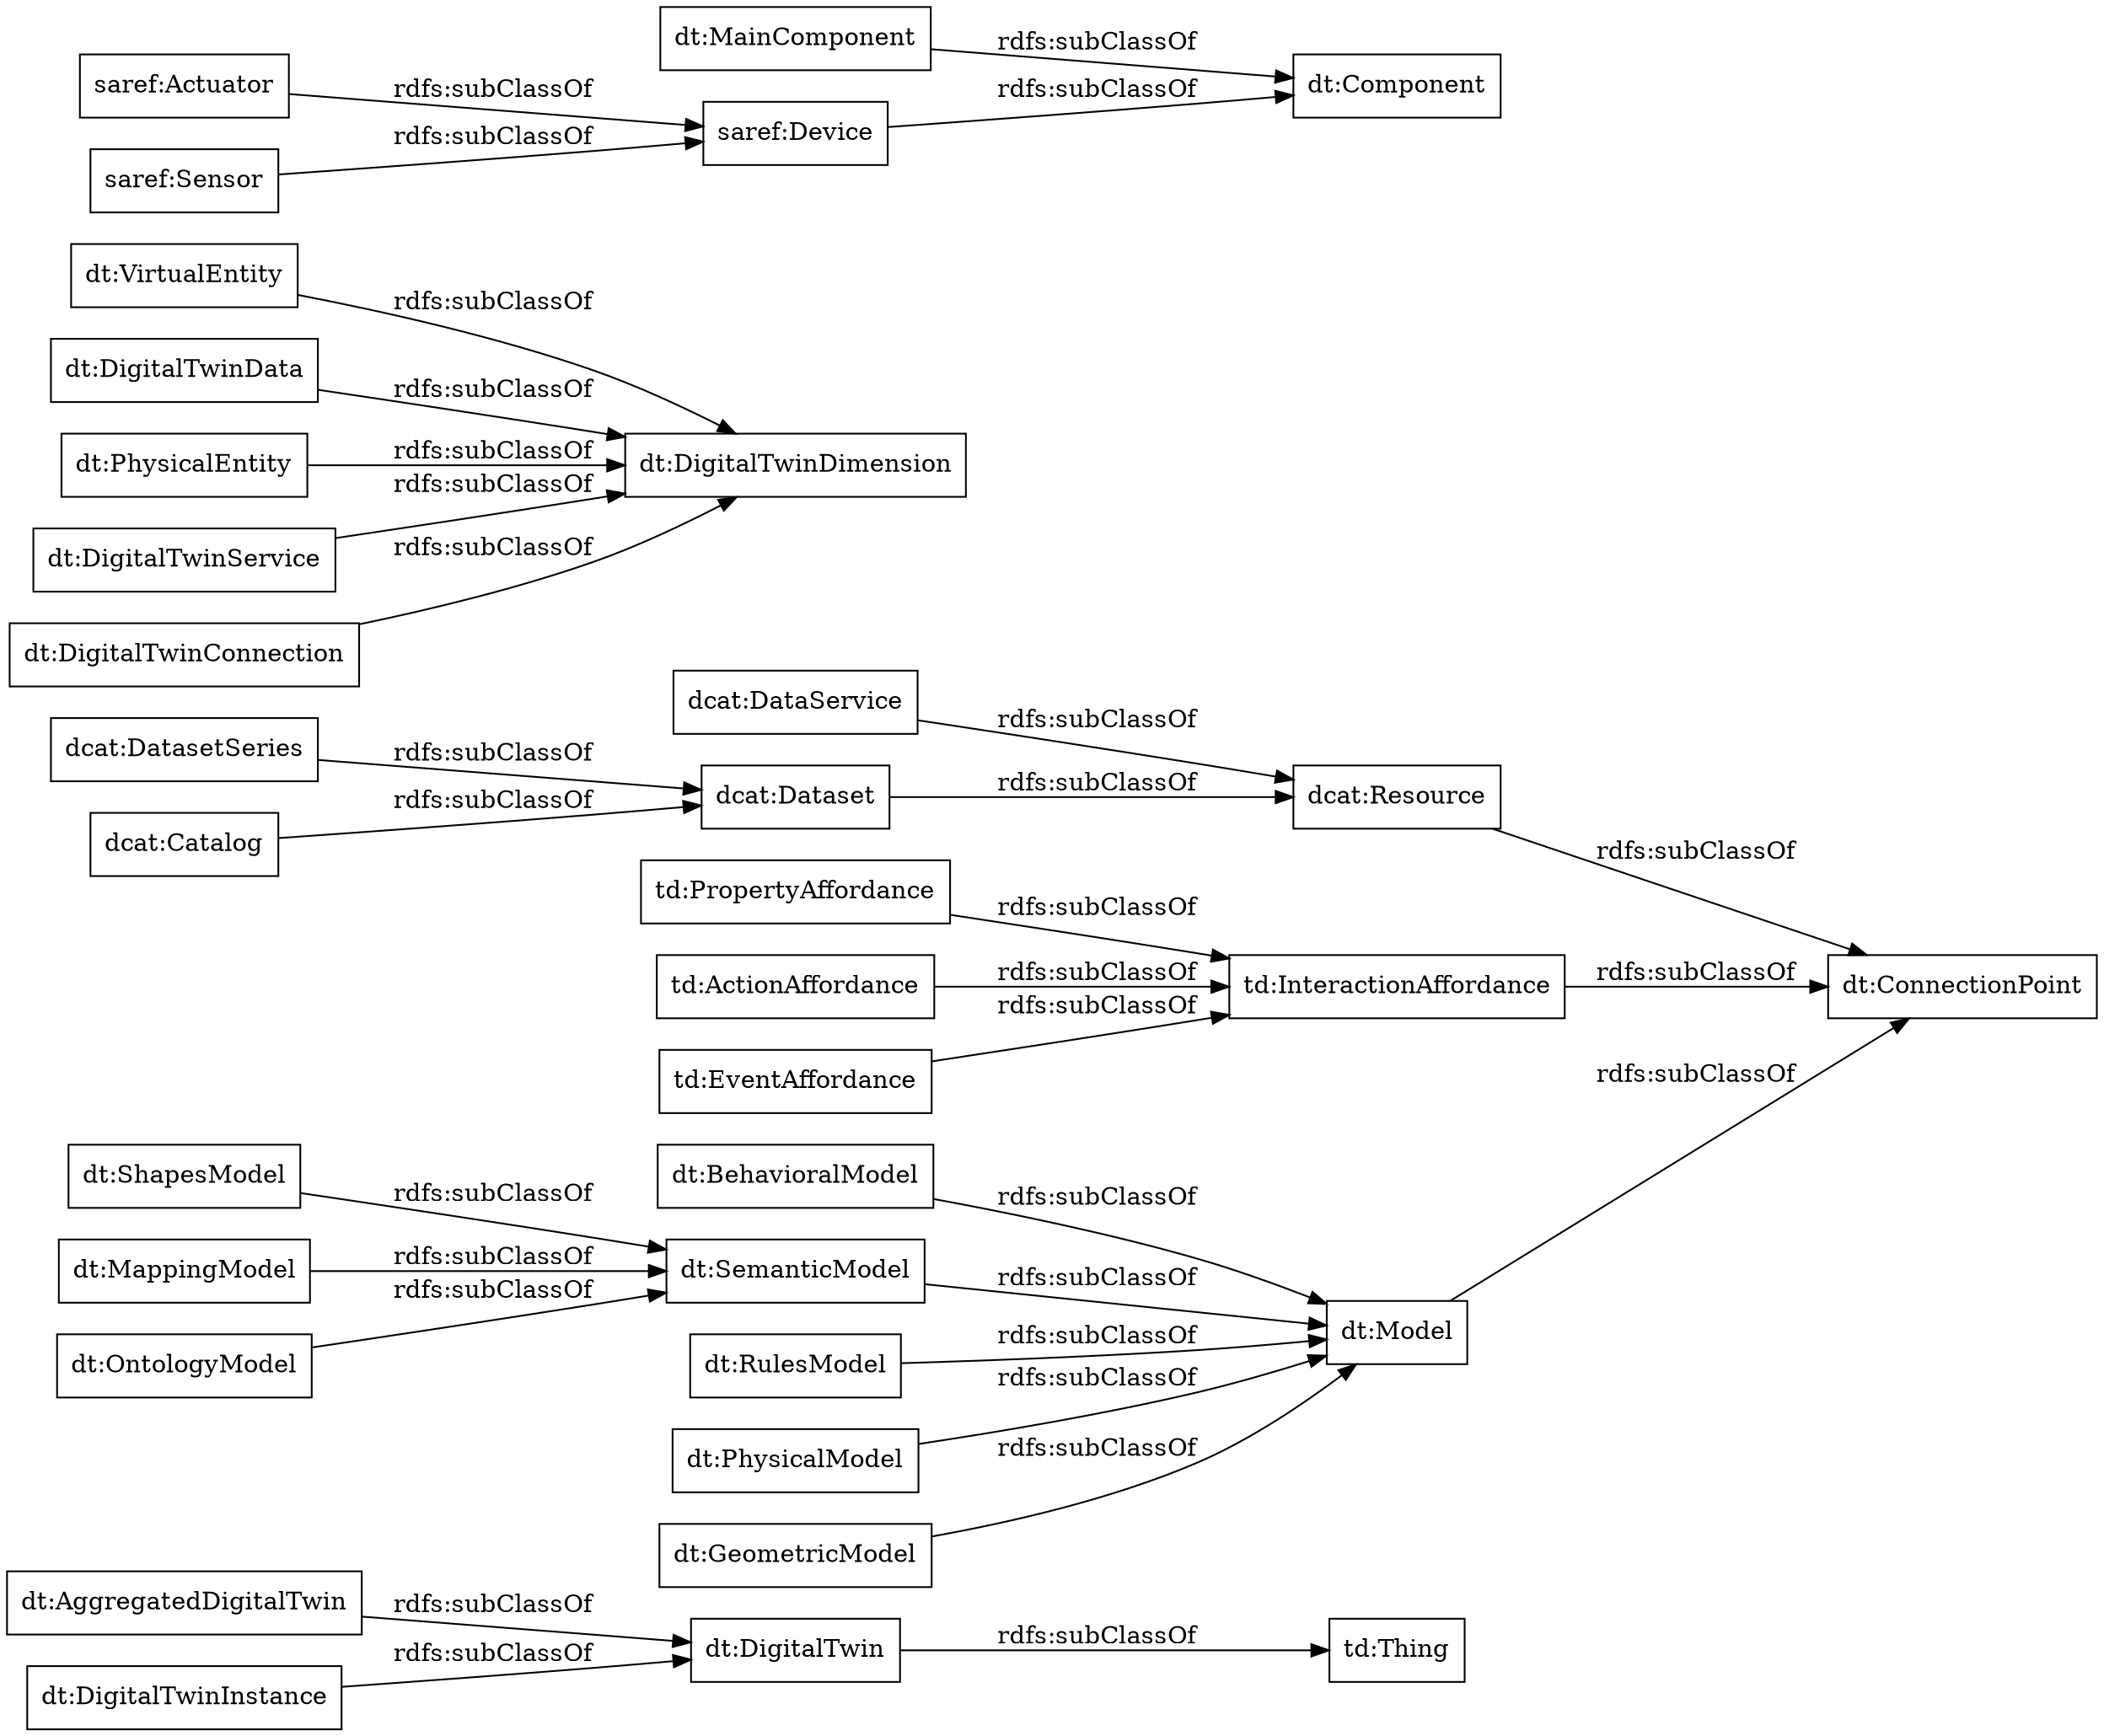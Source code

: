 digraph ar2dtool_diagram { 
rankdir=LR;
size="1000"
node [shape = rectangle, color="black"]; "dt:DigitalTwin" "dt:BehavioralModel" "td:Thing" "dt:VirtualEntity" "dcat:DataService" "dt:OntologyModel" "dt:ShapesModel" "td:ActionAffordance" "dt:MappingModel" "dt:DigitalTwinData" "dt:DigitalTwinDimension" "dcat:Resource" "dt:RulesModel" "dcat:Catalog" "saref:Device" "td:EventAffordance" "dt:AggregatedDigitalTwin" "dt:MainComponent" "td:PropertyAffordance" "dt:PhysicalModel" "dt:ConnectionPoint" "td:InteractionAffordance" "dt:GeometricModel" "dcat:DatasetSeries" "dt:PhysicalEntity" "saref:Actuator" "dt:Model" "dt:DigitalTwinService" "dt:SemanticModel" "dt:DigitalTwinInstance" "dt:DigitalTwinConnection" "dcat:Dataset" "saref:Sensor" "dt:Component" ; /*classes style*/
	"dt:DigitalTwinInstance" -> "dt:DigitalTwin" [ label = "rdfs:subClassOf" ];
	"dcat:DatasetSeries" -> "dcat:Dataset" [ label = "rdfs:subClassOf" ];
	"dt:BehavioralModel" -> "dt:Model" [ label = "rdfs:subClassOf" ];
	"dt:PhysicalEntity" -> "dt:DigitalTwinDimension" [ label = "rdfs:subClassOf" ];
	"td:EventAffordance" -> "td:InteractionAffordance" [ label = "rdfs:subClassOf" ];
	"dt:OntologyModel" -> "dt:SemanticModel" [ label = "rdfs:subClassOf" ];
	"dt:PhysicalModel" -> "dt:Model" [ label = "rdfs:subClassOf" ];
	"dcat:Catalog" -> "dcat:Dataset" [ label = "rdfs:subClassOf" ];
	"saref:Actuator" -> "saref:Device" [ label = "rdfs:subClassOf" ];
	"dt:VirtualEntity" -> "dt:DigitalTwinDimension" [ label = "rdfs:subClassOf" ];
	"saref:Device" -> "dt:Component" [ label = "rdfs:subClassOf" ];
	"dt:DigitalTwinConnection" -> "dt:DigitalTwinDimension" [ label = "rdfs:subClassOf" ];
	"saref:Sensor" -> "saref:Device" [ label = "rdfs:subClassOf" ];
	"dt:DigitalTwinService" -> "dt:DigitalTwinDimension" [ label = "rdfs:subClassOf" ];
	"dt:DigitalTwin" -> "td:Thing" [ label = "rdfs:subClassOf" ];
	"dt:MainComponent" -> "dt:Component" [ label = "rdfs:subClassOf" ];
	"dcat:Resource" -> "dt:ConnectionPoint" [ label = "rdfs:subClassOf" ];
	"dt:AggregatedDigitalTwin" -> "dt:DigitalTwin" [ label = "rdfs:subClassOf" ];
	"dt:ShapesModel" -> "dt:SemanticModel" [ label = "rdfs:subClassOf" ];
	"dt:Model" -> "dt:ConnectionPoint" [ label = "rdfs:subClassOf" ];
	"dt:DigitalTwinData" -> "dt:DigitalTwinDimension" [ label = "rdfs:subClassOf" ];
	"dt:MappingModel" -> "dt:SemanticModel" [ label = "rdfs:subClassOf" ];
	"dcat:Dataset" -> "dcat:Resource" [ label = "rdfs:subClassOf" ];
	"td:PropertyAffordance" -> "td:InteractionAffordance" [ label = "rdfs:subClassOf" ];
	"dt:SemanticModel" -> "dt:Model" [ label = "rdfs:subClassOf" ];
	"dt:GeometricModel" -> "dt:Model" [ label = "rdfs:subClassOf" ];
	"dt:RulesModel" -> "dt:Model" [ label = "rdfs:subClassOf" ];
	"dcat:DataService" -> "dcat:Resource" [ label = "rdfs:subClassOf" ];
	"td:InteractionAffordance" -> "dt:ConnectionPoint" [ label = "rdfs:subClassOf" ];
	"td:ActionAffordance" -> "td:InteractionAffordance" [ label = "rdfs:subClassOf" ];

}
